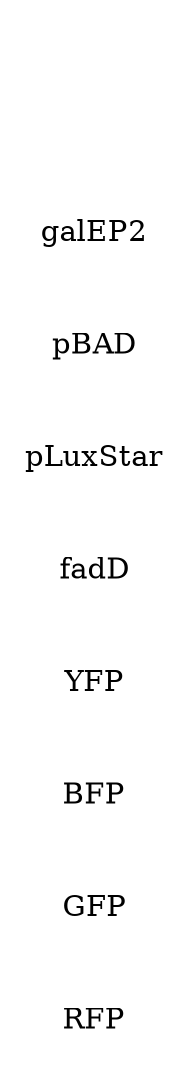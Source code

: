 #GRAPHVIZ_OUTPUT 
digraph{ 
rankdir=LR; #spli^nes=ortho; 
RFP[shape=none,label="RFP"]; 
GFP[shape=none,label="GFP"]; 
BFP[shape=none,label="BFP"]; 
YFP[shape=none,label="YFP"]; 
fadD[shape=none,label="fadD"]; 
pLuxStar[shape=none,label="pLuxStar"]; 
pBAD[shape=none,label="pBAD"]; 
galEP2[shape=none,label="galEP2"]; 
B2_BM3R1[fixedsize=true,height=1.0,width=1.0,label="",shape=none,image="job_1710841763079_A000_B2_BM3R1_gate.png"]; 
} 
